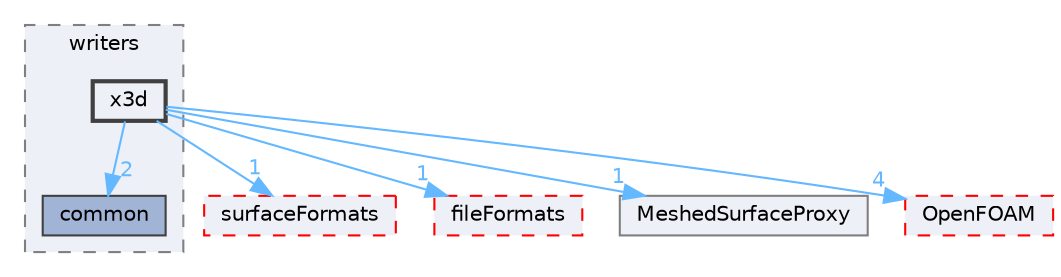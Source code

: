 digraph "src/surfMesh/writers/x3d"
{
 // LATEX_PDF_SIZE
  bgcolor="transparent";
  edge [fontname=Helvetica,fontsize=10,labelfontname=Helvetica,labelfontsize=10];
  node [fontname=Helvetica,fontsize=10,shape=box,height=0.2,width=0.4];
  compound=true
  subgraph clusterdir_b6066d0362f465208261eaa0f2129bc7 {
    graph [ bgcolor="#edf0f7", pencolor="grey50", label="writers", fontname=Helvetica,fontsize=10 style="filled,dashed", URL="dir_b6066d0362f465208261eaa0f2129bc7.html",tooltip=""]
  dir_59d4653fd2a35c145be9392eba5ac9cb [label="common", fillcolor="#a2b4d6", color="grey25", style="filled", URL="dir_59d4653fd2a35c145be9392eba5ac9cb.html",tooltip=""];
  dir_fa395ae1bfa1198cbe432f161640224e [label="x3d", fillcolor="#edf0f7", color="grey25", style="filled,bold", URL="dir_fa395ae1bfa1198cbe432f161640224e.html",tooltip=""];
  }
  dir_3ad8f5f9808d8196d04eb1769c1a10a8 [label="surfaceFormats", fillcolor="#edf0f7", color="red", style="filled,dashed", URL="dir_3ad8f5f9808d8196d04eb1769c1a10a8.html",tooltip=""];
  dir_b05602f37bb521a7142c0a3e200b5f35 [label="fileFormats", fillcolor="#edf0f7", color="red", style="filled,dashed", URL="dir_b05602f37bb521a7142c0a3e200b5f35.html",tooltip=""];
  dir_b2d126e3ab79c2145c7a44de22e5f675 [label="MeshedSurfaceProxy", fillcolor="#edf0f7", color="grey50", style="filled", URL="dir_b2d126e3ab79c2145c7a44de22e5f675.html",tooltip=""];
  dir_c5473ff19b20e6ec4dfe5c310b3778a8 [label="OpenFOAM", fillcolor="#edf0f7", color="red", style="filled,dashed", URL="dir_c5473ff19b20e6ec4dfe5c310b3778a8.html",tooltip=""];
  dir_fa395ae1bfa1198cbe432f161640224e->dir_3ad8f5f9808d8196d04eb1769c1a10a8 [headlabel="1", labeldistance=1.5 headhref="dir_004431_003841.html" href="dir_004431_003841.html" color="steelblue1" fontcolor="steelblue1"];
  dir_fa395ae1bfa1198cbe432f161640224e->dir_59d4653fd2a35c145be9392eba5ac9cb [headlabel="2", labeldistance=1.5 headhref="dir_004431_000558.html" href="dir_004431_000558.html" color="steelblue1" fontcolor="steelblue1"];
  dir_fa395ae1bfa1198cbe432f161640224e->dir_b05602f37bb521a7142c0a3e200b5f35 [headlabel="1", labeldistance=1.5 headhref="dir_004431_001353.html" href="dir_004431_001353.html" color="steelblue1" fontcolor="steelblue1"];
  dir_fa395ae1bfa1198cbe432f161640224e->dir_b2d126e3ab79c2145c7a44de22e5f675 [headlabel="1", labeldistance=1.5 headhref="dir_004431_002367.html" href="dir_004431_002367.html" color="steelblue1" fontcolor="steelblue1"];
  dir_fa395ae1bfa1198cbe432f161640224e->dir_c5473ff19b20e6ec4dfe5c310b3778a8 [headlabel="4", labeldistance=1.5 headhref="dir_004431_002695.html" href="dir_004431_002695.html" color="steelblue1" fontcolor="steelblue1"];
}
